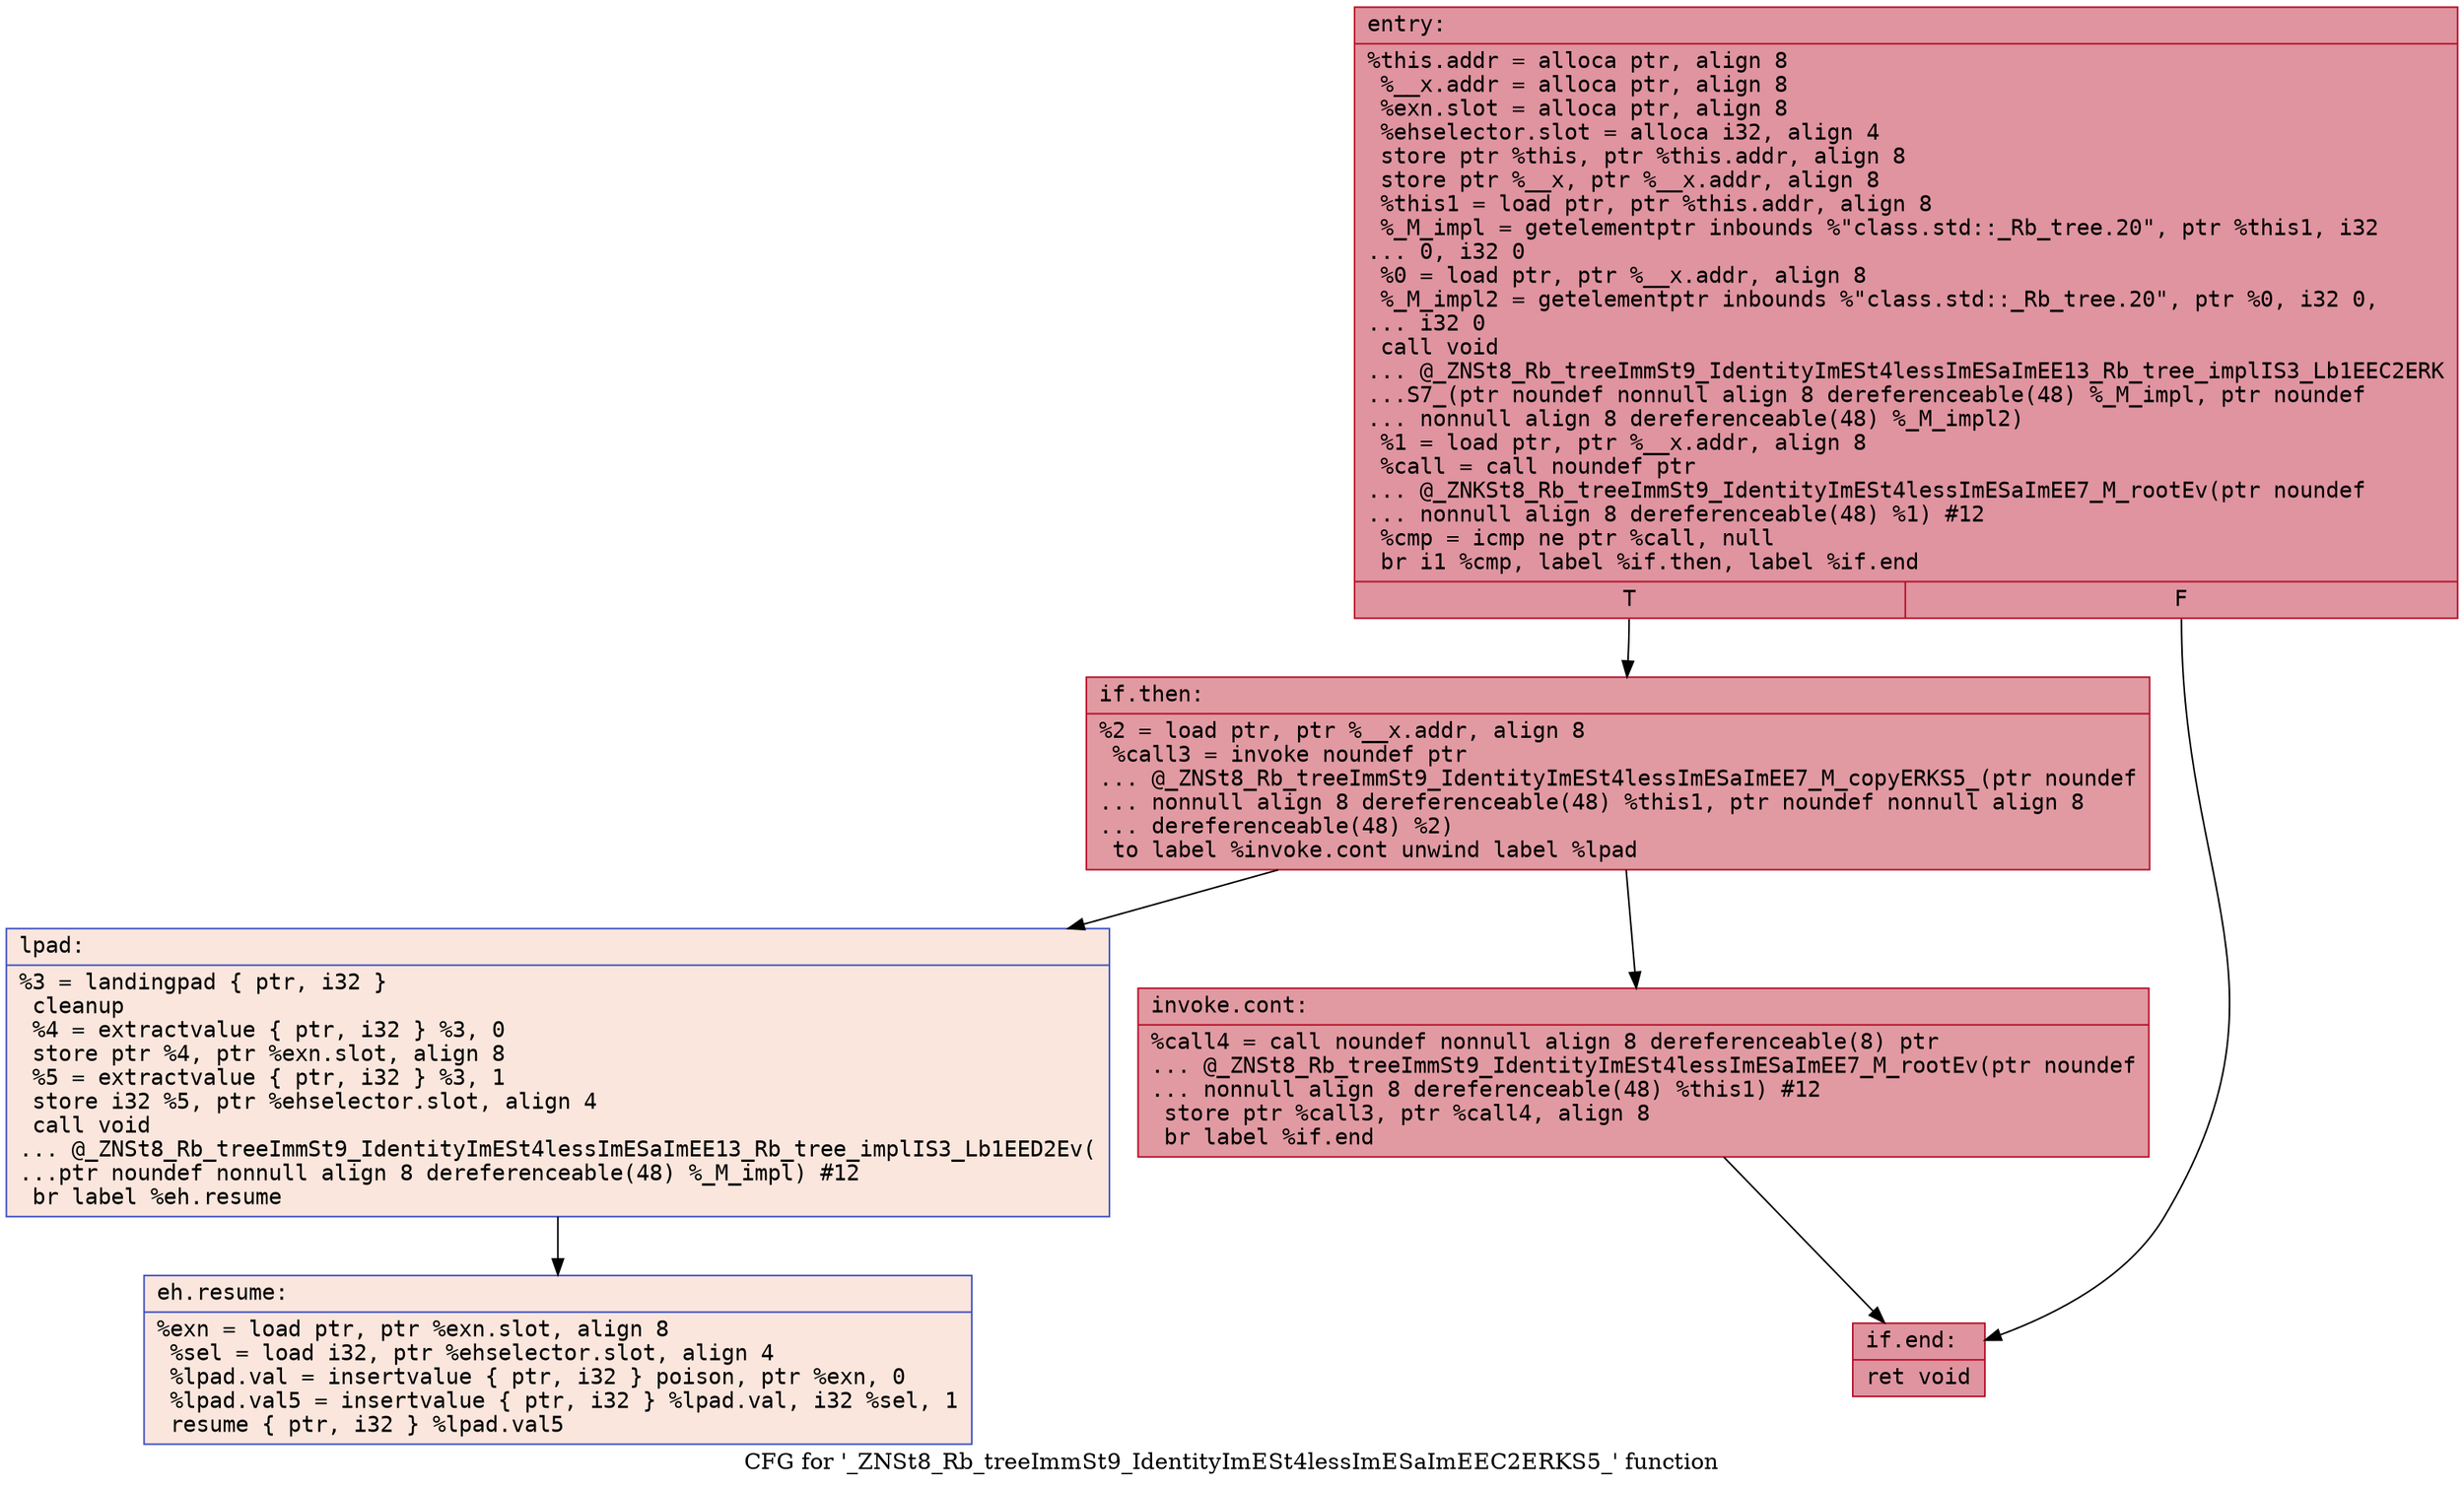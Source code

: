 digraph "CFG for '_ZNSt8_Rb_treeImmSt9_IdentityImESt4lessImESaImEEC2ERKS5_' function" {
	label="CFG for '_ZNSt8_Rb_treeImmSt9_IdentityImESt4lessImESaImEEC2ERKS5_' function";

	Node0x560dca15f7c0 [shape=record,color="#b70d28ff", style=filled, fillcolor="#b70d2870" fontname="Courier",label="{entry:\l|  %this.addr = alloca ptr, align 8\l  %__x.addr = alloca ptr, align 8\l  %exn.slot = alloca ptr, align 8\l  %ehselector.slot = alloca i32, align 4\l  store ptr %this, ptr %this.addr, align 8\l  store ptr %__x, ptr %__x.addr, align 8\l  %this1 = load ptr, ptr %this.addr, align 8\l  %_M_impl = getelementptr inbounds %\"class.std::_Rb_tree.20\", ptr %this1, i32\l... 0, i32 0\l  %0 = load ptr, ptr %__x.addr, align 8\l  %_M_impl2 = getelementptr inbounds %\"class.std::_Rb_tree.20\", ptr %0, i32 0,\l... i32 0\l  call void\l... @_ZNSt8_Rb_treeImmSt9_IdentityImESt4lessImESaImEE13_Rb_tree_implIS3_Lb1EEC2ERK\l...S7_(ptr noundef nonnull align 8 dereferenceable(48) %_M_impl, ptr noundef\l... nonnull align 8 dereferenceable(48) %_M_impl2)\l  %1 = load ptr, ptr %__x.addr, align 8\l  %call = call noundef ptr\l... @_ZNKSt8_Rb_treeImmSt9_IdentityImESt4lessImESaImEE7_M_rootEv(ptr noundef\l... nonnull align 8 dereferenceable(48) %1) #12\l  %cmp = icmp ne ptr %call, null\l  br i1 %cmp, label %if.then, label %if.end\l|{<s0>T|<s1>F}}"];
	Node0x560dca15f7c0:s0 -> Node0x560dca160280[tooltip="entry -> if.then\nProbability 62.50%" ];
	Node0x560dca15f7c0:s1 -> Node0x560dca160700[tooltip="entry -> if.end\nProbability 37.50%" ];
	Node0x560dca160280 [shape=record,color="#b70d28ff", style=filled, fillcolor="#bb1b2c70" fontname="Courier",label="{if.then:\l|  %2 = load ptr, ptr %__x.addr, align 8\l  %call3 = invoke noundef ptr\l... @_ZNSt8_Rb_treeImmSt9_IdentityImESt4lessImESaImEE7_M_copyERKS5_(ptr noundef\l... nonnull align 8 dereferenceable(48) %this1, ptr noundef nonnull align 8\l... dereferenceable(48) %2)\l          to label %invoke.cont unwind label %lpad\l}"];
	Node0x560dca160280 -> Node0x560dca1608f0[tooltip="if.then -> invoke.cont\nProbability 100.00%" ];
	Node0x560dca160280 -> Node0x560dca160970[tooltip="if.then -> lpad\nProbability 0.00%" ];
	Node0x560dca1608f0 [shape=record,color="#b70d28ff", style=filled, fillcolor="#bb1b2c70" fontname="Courier",label="{invoke.cont:\l|  %call4 = call noundef nonnull align 8 dereferenceable(8) ptr\l... @_ZNSt8_Rb_treeImmSt9_IdentityImESt4lessImESaImEE7_M_rootEv(ptr noundef\l... nonnull align 8 dereferenceable(48) %this1) #12\l  store ptr %call3, ptr %call4, align 8\l  br label %if.end\l}"];
	Node0x560dca1608f0 -> Node0x560dca160700[tooltip="invoke.cont -> if.end\nProbability 100.00%" ];
	Node0x560dca160970 [shape=record,color="#3d50c3ff", style=filled, fillcolor="#f3c7b170" fontname="Courier",label="{lpad:\l|  %3 = landingpad \{ ptr, i32 \}\l          cleanup\l  %4 = extractvalue \{ ptr, i32 \} %3, 0\l  store ptr %4, ptr %exn.slot, align 8\l  %5 = extractvalue \{ ptr, i32 \} %3, 1\l  store i32 %5, ptr %ehselector.slot, align 4\l  call void\l... @_ZNSt8_Rb_treeImmSt9_IdentityImESt4lessImESaImEE13_Rb_tree_implIS3_Lb1EED2Ev(\l...ptr noundef nonnull align 8 dereferenceable(48) %_M_impl) #12\l  br label %eh.resume\l}"];
	Node0x560dca160970 -> Node0x560dca1613d0[tooltip="lpad -> eh.resume\nProbability 100.00%" ];
	Node0x560dca160700 [shape=record,color="#b70d28ff", style=filled, fillcolor="#b70d2870" fontname="Courier",label="{if.end:\l|  ret void\l}"];
	Node0x560dca1613d0 [shape=record,color="#3d50c3ff", style=filled, fillcolor="#f3c7b170" fontname="Courier",label="{eh.resume:\l|  %exn = load ptr, ptr %exn.slot, align 8\l  %sel = load i32, ptr %ehselector.slot, align 4\l  %lpad.val = insertvalue \{ ptr, i32 \} poison, ptr %exn, 0\l  %lpad.val5 = insertvalue \{ ptr, i32 \} %lpad.val, i32 %sel, 1\l  resume \{ ptr, i32 \} %lpad.val5\l}"];
}
